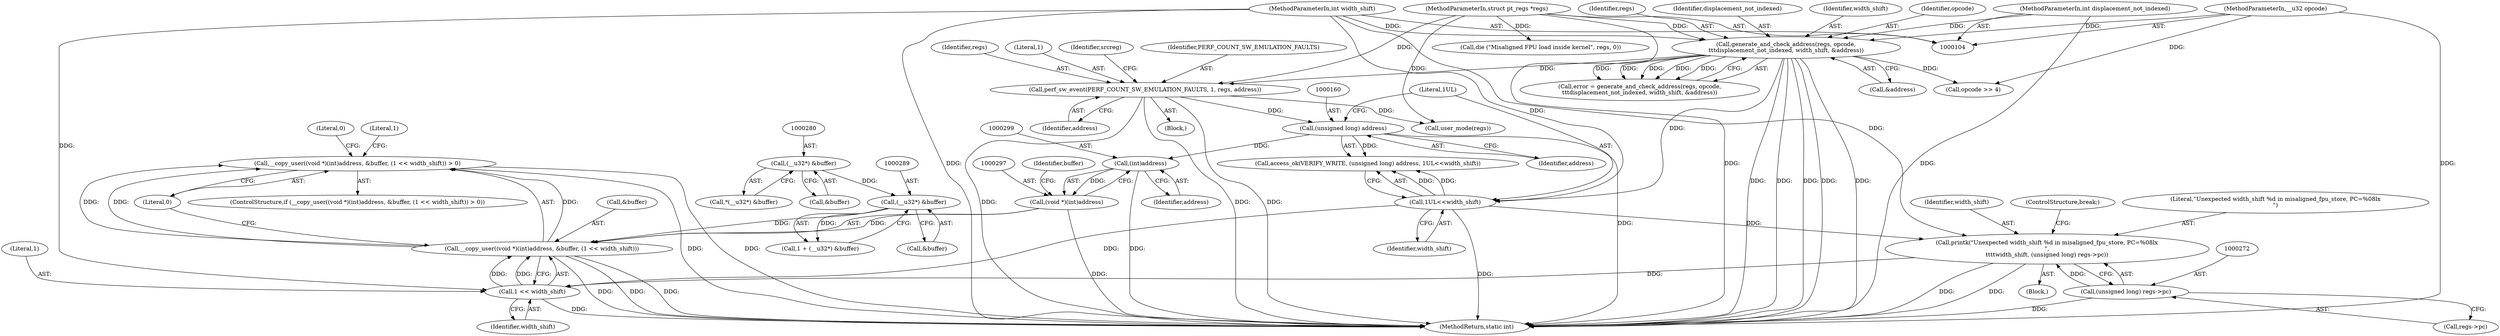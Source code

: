 digraph "0_linux_a8b0ca17b80e92faab46ee7179ba9e99ccb61233_25@API" {
"1000294" [label="(Call,__copy_user((void *)(int)address, &buffer, (1 << width_shift)) > 0)"];
"1000295" [label="(Call,__copy_user((void *)(int)address, &buffer, (1 << width_shift)))"];
"1000296" [label="(Call,(void *)(int)address)"];
"1000298" [label="(Call,(int)address)"];
"1000159" [label="(Call,(unsigned long) address)"];
"1000130" [label="(Call,perf_sw_event(PERF_COUNT_SW_EMULATION_FAULTS, 1, regs, address))"];
"1000116" [label="(Call,generate_and_check_address(regs, opcode,\n\t\t\tdisplacement_not_indexed, width_shift, &address))"];
"1000105" [label="(MethodParameterIn,struct pt_regs *regs)"];
"1000106" [label="(MethodParameterIn,__u32 opcode)"];
"1000107" [label="(MethodParameterIn,int displacement_not_indexed)"];
"1000108" [label="(MethodParameterIn,int width_shift)"];
"1000288" [label="(Call,(__u32*) &buffer)"];
"1000279" [label="(Call,(__u32*) &buffer)"];
"1000303" [label="(Call,1 << width_shift)"];
"1000162" [label="(Call,1UL<<width_shift)"];
"1000268" [label="(Call,printk(\"Unexpected width_shift %d in misaligned_fpu_store, PC=%08lx\n\",\n\t\t\t\twidth_shift, (unsigned long) regs->pc))"];
"1000271" [label="(Call,(unsigned long) regs->pc)"];
"1000300" [label="(Identifier,address)"];
"1000119" [label="(Identifier,displacement_not_indexed)"];
"1000268" [label="(Call,printk(\"Unexpected width_shift %d in misaligned_fpu_store, PC=%08lx\n\",\n\t\t\t\twidth_shift, (unsigned long) regs->pc))"];
"1000157" [label="(Call,access_ok(VERIFY_WRITE, (unsigned long) address, 1UL<<width_shift))"];
"1000138" [label="(Call,opcode >> 4)"];
"1000288" [label="(Call,(__u32*) &buffer)"];
"1000295" [label="(Call,__copy_user((void *)(int)address, &buffer, (1 << width_shift)))"];
"1000269" [label="(Literal,\"Unexpected width_shift %d in misaligned_fpu_store, PC=%08lx\n\")"];
"1000163" [label="(Literal,1UL)"];
"1000302" [label="(Identifier,buffer)"];
"1000116" [label="(Call,generate_and_check_address(regs, opcode,\n\t\t\tdisplacement_not_indexed, width_shift, &address))"];
"1000273" [label="(Call,regs->pc)"];
"1000161" [label="(Identifier,address)"];
"1000294" [label="(Call,__copy_user((void *)(int)address, &buffer, (1 << width_shift)) > 0)"];
"1000132" [label="(Literal,1)"];
"1000162" [label="(Call,1UL<<width_shift)"];
"1000303" [label="(Call,1 << width_shift)"];
"1000315" [label="(Call,die (\"Misaligned FPU load inside kernel\", regs, 0))"];
"1000279" [label="(Call,(__u32*) &buffer)"];
"1000130" [label="(Call,perf_sw_event(PERF_COUNT_SW_EMULATION_FAULTS, 1, regs, address))"];
"1000108" [label="(MethodParameterIn,int width_shift)"];
"1000271" [label="(Call,(unsigned long) regs->pc)"];
"1000286" [label="(Call,1 + (__u32*) &buffer)"];
"1000136" [label="(Identifier,srcreg)"];
"1000107" [label="(MethodParameterIn,int displacement_not_indexed)"];
"1000296" [label="(Call,(void *)(int)address)"];
"1000143" [label="(Call,user_mode(regs))"];
"1000281" [label="(Call,&buffer)"];
"1000188" [label="(Block,)"];
"1000322" [label="(MethodReturn,static int)"];
"1000134" [label="(Identifier,address)"];
"1000159" [label="(Call,(unsigned long) address)"];
"1000131" [label="(Identifier,PERF_COUNT_SW_EMULATION_FAULTS)"];
"1000290" [label="(Call,&buffer)"];
"1000304" [label="(Literal,1)"];
"1000312" [label="(Literal,0)"];
"1000121" [label="(Call,&address)"];
"1000310" [label="(Literal,1)"];
"1000110" [label="(Block,)"];
"1000133" [label="(Identifier,regs)"];
"1000270" [label="(Identifier,width_shift)"];
"1000278" [label="(Call,*(__u32*) &buffer)"];
"1000305" [label="(Identifier,width_shift)"];
"1000164" [label="(Identifier,width_shift)"];
"1000301" [label="(Call,&buffer)"];
"1000114" [label="(Call,error = generate_and_check_address(regs, opcode,\n\t\t\tdisplacement_not_indexed, width_shift, &address))"];
"1000105" [label="(MethodParameterIn,struct pt_regs *regs)"];
"1000120" [label="(Identifier,width_shift)"];
"1000106" [label="(MethodParameterIn,__u32 opcode)"];
"1000276" [label="(ControlStructure,break;)"];
"1000118" [label="(Identifier,opcode)"];
"1000306" [label="(Literal,0)"];
"1000298" [label="(Call,(int)address)"];
"1000293" [label="(ControlStructure,if (__copy_user((void *)(int)address, &buffer, (1 << width_shift)) > 0))"];
"1000117" [label="(Identifier,regs)"];
"1000294" -> "1000293"  [label="AST: "];
"1000294" -> "1000306"  [label="CFG: "];
"1000295" -> "1000294"  [label="AST: "];
"1000306" -> "1000294"  [label="AST: "];
"1000310" -> "1000294"  [label="CFG: "];
"1000312" -> "1000294"  [label="CFG: "];
"1000294" -> "1000322"  [label="DDG: "];
"1000294" -> "1000322"  [label="DDG: "];
"1000295" -> "1000294"  [label="DDG: "];
"1000295" -> "1000294"  [label="DDG: "];
"1000295" -> "1000294"  [label="DDG: "];
"1000295" -> "1000303"  [label="CFG: "];
"1000296" -> "1000295"  [label="AST: "];
"1000301" -> "1000295"  [label="AST: "];
"1000303" -> "1000295"  [label="AST: "];
"1000306" -> "1000295"  [label="CFG: "];
"1000295" -> "1000322"  [label="DDG: "];
"1000295" -> "1000322"  [label="DDG: "];
"1000295" -> "1000322"  [label="DDG: "];
"1000296" -> "1000295"  [label="DDG: "];
"1000288" -> "1000295"  [label="DDG: "];
"1000303" -> "1000295"  [label="DDG: "];
"1000303" -> "1000295"  [label="DDG: "];
"1000296" -> "1000298"  [label="CFG: "];
"1000297" -> "1000296"  [label="AST: "];
"1000298" -> "1000296"  [label="AST: "];
"1000302" -> "1000296"  [label="CFG: "];
"1000296" -> "1000322"  [label="DDG: "];
"1000298" -> "1000296"  [label="DDG: "];
"1000298" -> "1000300"  [label="CFG: "];
"1000299" -> "1000298"  [label="AST: "];
"1000300" -> "1000298"  [label="AST: "];
"1000298" -> "1000322"  [label="DDG: "];
"1000159" -> "1000298"  [label="DDG: "];
"1000159" -> "1000157"  [label="AST: "];
"1000159" -> "1000161"  [label="CFG: "];
"1000160" -> "1000159"  [label="AST: "];
"1000161" -> "1000159"  [label="AST: "];
"1000163" -> "1000159"  [label="CFG: "];
"1000159" -> "1000322"  [label="DDG: "];
"1000159" -> "1000157"  [label="DDG: "];
"1000130" -> "1000159"  [label="DDG: "];
"1000130" -> "1000110"  [label="AST: "];
"1000130" -> "1000134"  [label="CFG: "];
"1000131" -> "1000130"  [label="AST: "];
"1000132" -> "1000130"  [label="AST: "];
"1000133" -> "1000130"  [label="AST: "];
"1000134" -> "1000130"  [label="AST: "];
"1000136" -> "1000130"  [label="CFG: "];
"1000130" -> "1000322"  [label="DDG: "];
"1000130" -> "1000322"  [label="DDG: "];
"1000130" -> "1000322"  [label="DDG: "];
"1000116" -> "1000130"  [label="DDG: "];
"1000105" -> "1000130"  [label="DDG: "];
"1000130" -> "1000143"  [label="DDG: "];
"1000116" -> "1000114"  [label="AST: "];
"1000116" -> "1000121"  [label="CFG: "];
"1000117" -> "1000116"  [label="AST: "];
"1000118" -> "1000116"  [label="AST: "];
"1000119" -> "1000116"  [label="AST: "];
"1000120" -> "1000116"  [label="AST: "];
"1000121" -> "1000116"  [label="AST: "];
"1000114" -> "1000116"  [label="CFG: "];
"1000116" -> "1000322"  [label="DDG: "];
"1000116" -> "1000322"  [label="DDG: "];
"1000116" -> "1000322"  [label="DDG: "];
"1000116" -> "1000322"  [label="DDG: "];
"1000116" -> "1000322"  [label="DDG: "];
"1000116" -> "1000114"  [label="DDG: "];
"1000116" -> "1000114"  [label="DDG: "];
"1000116" -> "1000114"  [label="DDG: "];
"1000116" -> "1000114"  [label="DDG: "];
"1000116" -> "1000114"  [label="DDG: "];
"1000105" -> "1000116"  [label="DDG: "];
"1000106" -> "1000116"  [label="DDG: "];
"1000107" -> "1000116"  [label="DDG: "];
"1000108" -> "1000116"  [label="DDG: "];
"1000116" -> "1000138"  [label="DDG: "];
"1000116" -> "1000162"  [label="DDG: "];
"1000105" -> "1000104"  [label="AST: "];
"1000105" -> "1000322"  [label="DDG: "];
"1000105" -> "1000143"  [label="DDG: "];
"1000105" -> "1000315"  [label="DDG: "];
"1000106" -> "1000104"  [label="AST: "];
"1000106" -> "1000322"  [label="DDG: "];
"1000106" -> "1000138"  [label="DDG: "];
"1000107" -> "1000104"  [label="AST: "];
"1000107" -> "1000322"  [label="DDG: "];
"1000108" -> "1000104"  [label="AST: "];
"1000108" -> "1000322"  [label="DDG: "];
"1000108" -> "1000162"  [label="DDG: "];
"1000108" -> "1000268"  [label="DDG: "];
"1000108" -> "1000303"  [label="DDG: "];
"1000288" -> "1000286"  [label="AST: "];
"1000288" -> "1000290"  [label="CFG: "];
"1000289" -> "1000288"  [label="AST: "];
"1000290" -> "1000288"  [label="AST: "];
"1000286" -> "1000288"  [label="CFG: "];
"1000288" -> "1000286"  [label="DDG: "];
"1000279" -> "1000288"  [label="DDG: "];
"1000279" -> "1000278"  [label="AST: "];
"1000279" -> "1000281"  [label="CFG: "];
"1000280" -> "1000279"  [label="AST: "];
"1000281" -> "1000279"  [label="AST: "];
"1000278" -> "1000279"  [label="CFG: "];
"1000303" -> "1000305"  [label="CFG: "];
"1000304" -> "1000303"  [label="AST: "];
"1000305" -> "1000303"  [label="AST: "];
"1000303" -> "1000322"  [label="DDG: "];
"1000162" -> "1000303"  [label="DDG: "];
"1000268" -> "1000303"  [label="DDG: "];
"1000162" -> "1000157"  [label="AST: "];
"1000162" -> "1000164"  [label="CFG: "];
"1000163" -> "1000162"  [label="AST: "];
"1000164" -> "1000162"  [label="AST: "];
"1000157" -> "1000162"  [label="CFG: "];
"1000162" -> "1000322"  [label="DDG: "];
"1000162" -> "1000157"  [label="DDG: "];
"1000162" -> "1000157"  [label="DDG: "];
"1000162" -> "1000268"  [label="DDG: "];
"1000268" -> "1000188"  [label="AST: "];
"1000268" -> "1000271"  [label="CFG: "];
"1000269" -> "1000268"  [label="AST: "];
"1000270" -> "1000268"  [label="AST: "];
"1000271" -> "1000268"  [label="AST: "];
"1000276" -> "1000268"  [label="CFG: "];
"1000268" -> "1000322"  [label="DDG: "];
"1000268" -> "1000322"  [label="DDG: "];
"1000271" -> "1000268"  [label="DDG: "];
"1000271" -> "1000273"  [label="CFG: "];
"1000272" -> "1000271"  [label="AST: "];
"1000273" -> "1000271"  [label="AST: "];
"1000271" -> "1000322"  [label="DDG: "];
}
